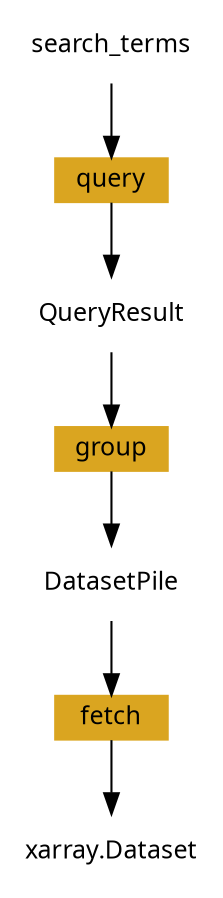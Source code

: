 digraph G {
    node[fontname="Bookman; Helvetica", fontsize=12];
    search_terms [shape=plaintext];
    QueryResult [shape=plaintext];
    DatasetPile [shape=plaintext];
    data [label="xarray.Dataset", shape=plaintext];
    query [shape=box, style=filled, color="goldenrod", height=0.2];
    group [shape=box, style=filled, color="goldenrod", height=0.2];
    fetch [shape=box, style=filled, color="goldenrod", height=0.2];
    search_terms -> query -> QueryResult -> group -> DatasetPile -> fetch -> data;
}
